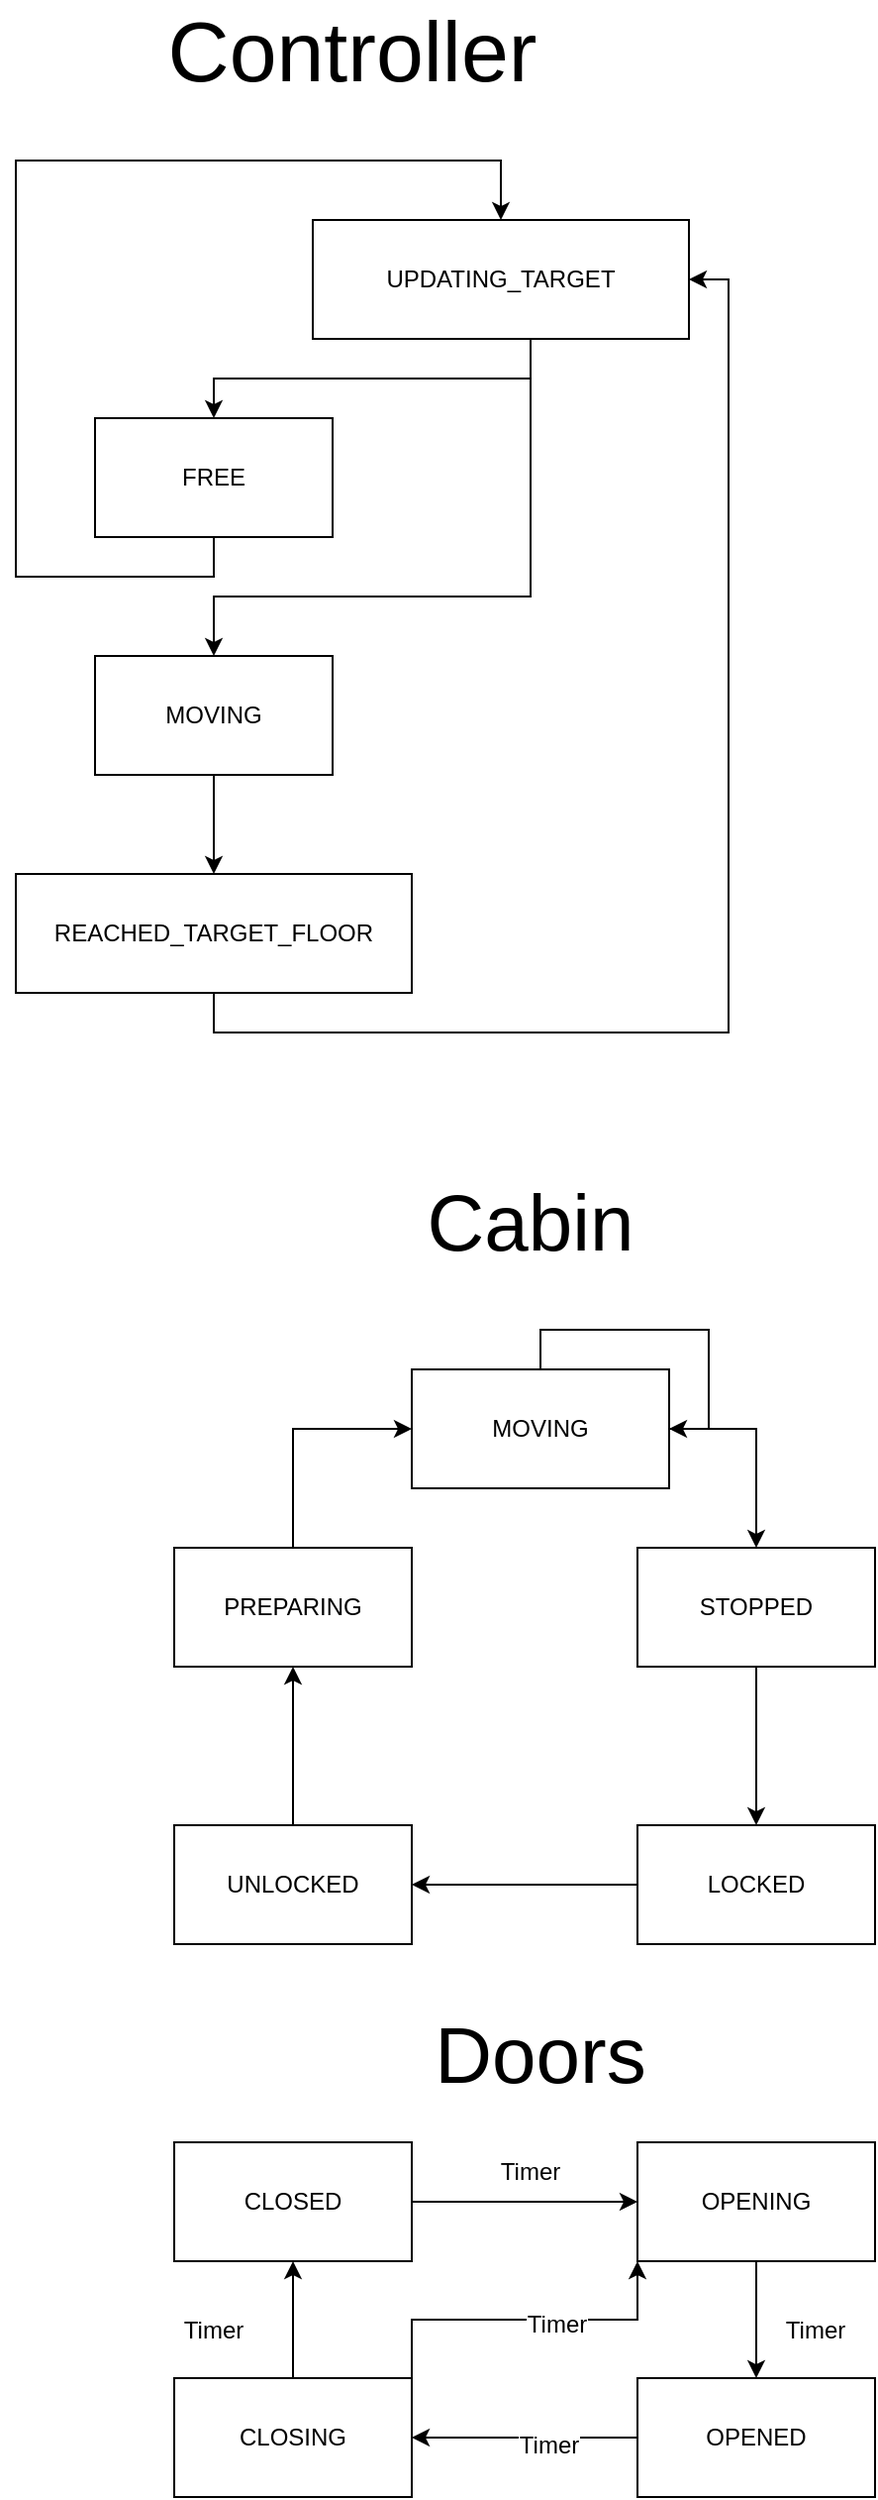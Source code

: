 <mxfile version="18.2.0" type="device"><diagram id="C5RBs43oDa-KdzZeNtuy" name="Page-1"><mxGraphModel dx="1038" dy="1741" grid="1" gridSize="10" guides="1" tooltips="1" connect="1" arrows="1" fold="1" page="1" pageScale="1" pageWidth="827" pageHeight="1169" math="0" shadow="0"><root><mxCell id="WIyWlLk6GJQsqaUBKTNV-0"/><mxCell id="WIyWlLk6GJQsqaUBKTNV-1" parent="WIyWlLk6GJQsqaUBKTNV-0"/><mxCell id="HdMJO_OMeGYhYiuFoTVS-17" style="edgeStyle=orthogonalEdgeStyle;rounded=0;orthogonalLoop=1;jettySize=auto;html=1;exitX=0.5;exitY=1;exitDx=0;exitDy=0;entryX=0.5;entryY=0;entryDx=0;entryDy=0;" edge="1" parent="WIyWlLk6GJQsqaUBKTNV-1" source="HdMJO_OMeGYhYiuFoTVS-0" target="HdMJO_OMeGYhYiuFoTVS-8"><mxGeometry relative="1" as="geometry"><Array as="points"><mxPoint x="200" y="200"/><mxPoint x="100" y="200"/><mxPoint x="100" y="-10"/><mxPoint x="345" y="-10"/></Array></mxGeometry></mxCell><mxCell id="HdMJO_OMeGYhYiuFoTVS-0" value="FREE" style="rounded=0;whiteSpace=wrap;html=1;" vertex="1" parent="WIyWlLk6GJQsqaUBKTNV-1"><mxGeometry x="140" y="120" width="120" height="60" as="geometry"/></mxCell><mxCell id="HdMJO_OMeGYhYiuFoTVS-15" style="edgeStyle=orthogonalEdgeStyle;rounded=0;orthogonalLoop=1;jettySize=auto;html=1;exitX=0.5;exitY=1;exitDx=0;exitDy=0;" edge="1" parent="WIyWlLk6GJQsqaUBKTNV-1" source="HdMJO_OMeGYhYiuFoTVS-1" target="HdMJO_OMeGYhYiuFoTVS-2"><mxGeometry relative="1" as="geometry"/></mxCell><mxCell id="HdMJO_OMeGYhYiuFoTVS-1" value="MOVING" style="rounded=0;whiteSpace=wrap;html=1;" vertex="1" parent="WIyWlLk6GJQsqaUBKTNV-1"><mxGeometry x="140" y="240" width="120" height="60" as="geometry"/></mxCell><mxCell id="HdMJO_OMeGYhYiuFoTVS-24" style="edgeStyle=orthogonalEdgeStyle;rounded=0;orthogonalLoop=1;jettySize=auto;html=1;exitX=0.5;exitY=1;exitDx=0;exitDy=0;entryX=1;entryY=0.5;entryDx=0;entryDy=0;" edge="1" parent="WIyWlLk6GJQsqaUBKTNV-1" source="HdMJO_OMeGYhYiuFoTVS-2" target="HdMJO_OMeGYhYiuFoTVS-8"><mxGeometry relative="1" as="geometry"/></mxCell><mxCell id="HdMJO_OMeGYhYiuFoTVS-2" value="REACHED_TARGET_FLOOR" style="rounded=0;whiteSpace=wrap;html=1;" vertex="1" parent="WIyWlLk6GJQsqaUBKTNV-1"><mxGeometry x="100" y="350" width="200" height="60" as="geometry"/></mxCell><mxCell id="HdMJO_OMeGYhYiuFoTVS-9" style="edgeStyle=orthogonalEdgeStyle;rounded=0;orthogonalLoop=1;jettySize=auto;html=1;exitX=0.5;exitY=1;exitDx=0;exitDy=0;" edge="1" parent="WIyWlLk6GJQsqaUBKTNV-1" source="HdMJO_OMeGYhYiuFoTVS-8" target="HdMJO_OMeGYhYiuFoTVS-0"><mxGeometry relative="1" as="geometry"><Array as="points"><mxPoint x="360" y="70"/><mxPoint x="360" y="100"/><mxPoint x="200" y="100"/></Array></mxGeometry></mxCell><mxCell id="HdMJO_OMeGYhYiuFoTVS-10" style="edgeStyle=orthogonalEdgeStyle;rounded=0;orthogonalLoop=1;jettySize=auto;html=1;exitX=0.5;exitY=1;exitDx=0;exitDy=0;" edge="1" parent="WIyWlLk6GJQsqaUBKTNV-1" source="HdMJO_OMeGYhYiuFoTVS-8" target="HdMJO_OMeGYhYiuFoTVS-1"><mxGeometry relative="1" as="geometry"><Array as="points"><mxPoint x="360" y="70"/><mxPoint x="360" y="210"/><mxPoint x="200" y="210"/></Array></mxGeometry></mxCell><mxCell id="HdMJO_OMeGYhYiuFoTVS-8" value="UPDATING_TARGET" style="rounded=0;whiteSpace=wrap;html=1;" vertex="1" parent="WIyWlLk6GJQsqaUBKTNV-1"><mxGeometry x="250" y="20" width="190" height="60" as="geometry"/></mxCell><mxCell id="HdMJO_OMeGYhYiuFoTVS-25" value="Controller" style="text;html=1;strokeColor=none;fillColor=none;align=center;verticalAlign=middle;whiteSpace=wrap;rounded=0;fontSize=43;" vertex="1" parent="WIyWlLk6GJQsqaUBKTNV-1"><mxGeometry x="240" y="-80" width="60" height="30" as="geometry"/></mxCell><mxCell id="HdMJO_OMeGYhYiuFoTVS-34" style="edgeStyle=orthogonalEdgeStyle;rounded=0;orthogonalLoop=1;jettySize=auto;html=1;exitX=1;exitY=0.5;exitDx=0;exitDy=0;fontSize=12;" edge="1" parent="WIyWlLk6GJQsqaUBKTNV-1" source="HdMJO_OMeGYhYiuFoTVS-26" target="HdMJO_OMeGYhYiuFoTVS-27"><mxGeometry relative="1" as="geometry"/></mxCell><mxCell id="HdMJO_OMeGYhYiuFoTVS-26" value="MOVING" style="rounded=0;whiteSpace=wrap;html=1;fontSize=12;" vertex="1" parent="WIyWlLk6GJQsqaUBKTNV-1"><mxGeometry x="300" y="600" width="130" height="60" as="geometry"/></mxCell><mxCell id="HdMJO_OMeGYhYiuFoTVS-35" style="edgeStyle=orthogonalEdgeStyle;rounded=0;orthogonalLoop=1;jettySize=auto;html=1;exitX=0.5;exitY=1;exitDx=0;exitDy=0;entryX=0.5;entryY=0;entryDx=0;entryDy=0;fontSize=12;" edge="1" parent="WIyWlLk6GJQsqaUBKTNV-1" source="HdMJO_OMeGYhYiuFoTVS-27" target="HdMJO_OMeGYhYiuFoTVS-28"><mxGeometry relative="1" as="geometry"/></mxCell><mxCell id="HdMJO_OMeGYhYiuFoTVS-27" value="STOPPED" style="rounded=0;whiteSpace=wrap;html=1;fontSize=12;" vertex="1" parent="WIyWlLk6GJQsqaUBKTNV-1"><mxGeometry x="414" y="690" width="120" height="60" as="geometry"/></mxCell><mxCell id="HdMJO_OMeGYhYiuFoTVS-36" style="edgeStyle=orthogonalEdgeStyle;rounded=0;orthogonalLoop=1;jettySize=auto;html=1;exitX=0;exitY=0.5;exitDx=0;exitDy=0;entryX=1;entryY=0.5;entryDx=0;entryDy=0;fontSize=12;" edge="1" parent="WIyWlLk6GJQsqaUBKTNV-1" source="HdMJO_OMeGYhYiuFoTVS-28" target="HdMJO_OMeGYhYiuFoTVS-29"><mxGeometry relative="1" as="geometry"/></mxCell><mxCell id="HdMJO_OMeGYhYiuFoTVS-28" value="LOCKED" style="rounded=0;whiteSpace=wrap;html=1;fontSize=12;" vertex="1" parent="WIyWlLk6GJQsqaUBKTNV-1"><mxGeometry x="414" y="830" width="120" height="60" as="geometry"/></mxCell><mxCell id="HdMJO_OMeGYhYiuFoTVS-31" style="edgeStyle=orthogonalEdgeStyle;rounded=0;orthogonalLoop=1;jettySize=auto;html=1;exitX=0.5;exitY=0;exitDx=0;exitDy=0;entryX=0.5;entryY=1;entryDx=0;entryDy=0;fontSize=12;" edge="1" parent="WIyWlLk6GJQsqaUBKTNV-1" source="HdMJO_OMeGYhYiuFoTVS-29" target="HdMJO_OMeGYhYiuFoTVS-30"><mxGeometry relative="1" as="geometry"/></mxCell><mxCell id="HdMJO_OMeGYhYiuFoTVS-29" value="UNLOCKED" style="rounded=0;whiteSpace=wrap;html=1;fontSize=12;" vertex="1" parent="WIyWlLk6GJQsqaUBKTNV-1"><mxGeometry x="180" y="830" width="120" height="60" as="geometry"/></mxCell><mxCell id="HdMJO_OMeGYhYiuFoTVS-32" style="edgeStyle=orthogonalEdgeStyle;rounded=0;orthogonalLoop=1;jettySize=auto;html=1;exitX=0.5;exitY=0;exitDx=0;exitDy=0;entryX=0;entryY=0.5;entryDx=0;entryDy=0;fontSize=12;" edge="1" parent="WIyWlLk6GJQsqaUBKTNV-1" source="HdMJO_OMeGYhYiuFoTVS-30" target="HdMJO_OMeGYhYiuFoTVS-26"><mxGeometry relative="1" as="geometry"/></mxCell><mxCell id="HdMJO_OMeGYhYiuFoTVS-30" value="PREPARING" style="rounded=0;whiteSpace=wrap;html=1;fontSize=12;" vertex="1" parent="WIyWlLk6GJQsqaUBKTNV-1"><mxGeometry x="180" y="690" width="120" height="60" as="geometry"/></mxCell><mxCell id="HdMJO_OMeGYhYiuFoTVS-33" style="edgeStyle=orthogonalEdgeStyle;rounded=0;orthogonalLoop=1;jettySize=auto;html=1;exitX=0.5;exitY=0;exitDx=0;exitDy=0;entryX=1;entryY=0.5;entryDx=0;entryDy=0;fontSize=12;" edge="1" parent="WIyWlLk6GJQsqaUBKTNV-1" source="HdMJO_OMeGYhYiuFoTVS-26" target="HdMJO_OMeGYhYiuFoTVS-26"><mxGeometry relative="1" as="geometry"/></mxCell><mxCell id="HdMJO_OMeGYhYiuFoTVS-37" value="Cabin" style="text;html=1;strokeColor=none;fillColor=none;align=center;verticalAlign=middle;whiteSpace=wrap;rounded=0;fontSize=40;" vertex="1" parent="WIyWlLk6GJQsqaUBKTNV-1"><mxGeometry x="330" y="510" width="60" height="30" as="geometry"/></mxCell><mxCell id="HdMJO_OMeGYhYiuFoTVS-44" style="edgeStyle=orthogonalEdgeStyle;rounded=0;orthogonalLoop=1;jettySize=auto;html=1;exitX=1;exitY=0.5;exitDx=0;exitDy=0;entryX=0;entryY=0.5;entryDx=0;entryDy=0;fontSize=12;" edge="1" parent="WIyWlLk6GJQsqaUBKTNV-1" source="HdMJO_OMeGYhYiuFoTVS-38" target="HdMJO_OMeGYhYiuFoTVS-41"><mxGeometry relative="1" as="geometry"/></mxCell><mxCell id="HdMJO_OMeGYhYiuFoTVS-38" value="CLOSED" style="rounded=0;whiteSpace=wrap;html=1;fontSize=12;" vertex="1" parent="WIyWlLk6GJQsqaUBKTNV-1"><mxGeometry x="180" y="990" width="120" height="60" as="geometry"/></mxCell><mxCell id="HdMJO_OMeGYhYiuFoTVS-46" style="edgeStyle=orthogonalEdgeStyle;rounded=0;orthogonalLoop=1;jettySize=auto;html=1;exitX=0;exitY=0.5;exitDx=0;exitDy=0;entryX=1;entryY=0.5;entryDx=0;entryDy=0;fontSize=12;" edge="1" parent="WIyWlLk6GJQsqaUBKTNV-1" source="HdMJO_OMeGYhYiuFoTVS-40" target="HdMJO_OMeGYhYiuFoTVS-42"><mxGeometry relative="1" as="geometry"/></mxCell><mxCell id="HdMJO_OMeGYhYiuFoTVS-49" value="Timer" style="edgeLabel;html=1;align=center;verticalAlign=middle;resizable=0;points=[];fontSize=12;" vertex="1" connectable="0" parent="HdMJO_OMeGYhYiuFoTVS-46"><mxGeometry x="-0.207" y="4" relative="1" as="geometry"><mxPoint as="offset"/></mxGeometry></mxCell><mxCell id="HdMJO_OMeGYhYiuFoTVS-40" value="OPENED" style="rounded=0;whiteSpace=wrap;html=1;fontSize=12;" vertex="1" parent="WIyWlLk6GJQsqaUBKTNV-1"><mxGeometry x="414" y="1109" width="120" height="60" as="geometry"/></mxCell><mxCell id="HdMJO_OMeGYhYiuFoTVS-45" style="edgeStyle=orthogonalEdgeStyle;rounded=0;orthogonalLoop=1;jettySize=auto;html=1;exitX=0.5;exitY=1;exitDx=0;exitDy=0;fontSize=12;" edge="1" parent="WIyWlLk6GJQsqaUBKTNV-1" source="HdMJO_OMeGYhYiuFoTVS-41" target="HdMJO_OMeGYhYiuFoTVS-40"><mxGeometry relative="1" as="geometry"/></mxCell><mxCell id="HdMJO_OMeGYhYiuFoTVS-41" value="OPENING" style="rounded=0;whiteSpace=wrap;html=1;fontSize=12;" vertex="1" parent="WIyWlLk6GJQsqaUBKTNV-1"><mxGeometry x="414" y="990" width="120" height="60" as="geometry"/></mxCell><mxCell id="HdMJO_OMeGYhYiuFoTVS-43" style="edgeStyle=orthogonalEdgeStyle;rounded=0;orthogonalLoop=1;jettySize=auto;html=1;exitX=0.5;exitY=0;exitDx=0;exitDy=0;entryX=0.5;entryY=1;entryDx=0;entryDy=0;fontSize=12;" edge="1" parent="WIyWlLk6GJQsqaUBKTNV-1" source="HdMJO_OMeGYhYiuFoTVS-42" target="HdMJO_OMeGYhYiuFoTVS-38"><mxGeometry relative="1" as="geometry"/></mxCell><mxCell id="HdMJO_OMeGYhYiuFoTVS-47" style="edgeStyle=orthogonalEdgeStyle;rounded=0;orthogonalLoop=1;jettySize=auto;html=1;exitX=1;exitY=0;exitDx=0;exitDy=0;entryX=0;entryY=1;entryDx=0;entryDy=0;fontSize=12;" edge="1" parent="WIyWlLk6GJQsqaUBKTNV-1" source="HdMJO_OMeGYhYiuFoTVS-42" target="HdMJO_OMeGYhYiuFoTVS-41"><mxGeometry relative="1" as="geometry"/></mxCell><mxCell id="HdMJO_OMeGYhYiuFoTVS-48" value="Timer" style="edgeLabel;html=1;align=center;verticalAlign=middle;resizable=0;points=[];fontSize=12;" vertex="1" connectable="0" parent="HdMJO_OMeGYhYiuFoTVS-47"><mxGeometry x="0.183" y="-1" relative="1" as="geometry"><mxPoint y="1" as="offset"/></mxGeometry></mxCell><mxCell id="HdMJO_OMeGYhYiuFoTVS-42" value="CLOSING" style="rounded=0;whiteSpace=wrap;html=1;fontSize=12;" vertex="1" parent="WIyWlLk6GJQsqaUBKTNV-1"><mxGeometry x="180" y="1109" width="120" height="60" as="geometry"/></mxCell><mxCell id="HdMJO_OMeGYhYiuFoTVS-50" value="Timer" style="text;html=1;strokeColor=none;fillColor=none;align=center;verticalAlign=middle;whiteSpace=wrap;rounded=0;fontSize=12;" vertex="1" parent="WIyWlLk6GJQsqaUBKTNV-1"><mxGeometry x="330" y="990" width="60" height="30" as="geometry"/></mxCell><mxCell id="HdMJO_OMeGYhYiuFoTVS-51" value="Timer" style="text;html=1;strokeColor=none;fillColor=none;align=center;verticalAlign=middle;whiteSpace=wrap;rounded=0;fontSize=12;" vertex="1" parent="WIyWlLk6GJQsqaUBKTNV-1"><mxGeometry x="474" y="1070" width="60" height="30" as="geometry"/></mxCell><mxCell id="HdMJO_OMeGYhYiuFoTVS-52" value="Timer" style="text;html=1;strokeColor=none;fillColor=none;align=center;verticalAlign=middle;whiteSpace=wrap;rounded=0;fontSize=12;" vertex="1" parent="WIyWlLk6GJQsqaUBKTNV-1"><mxGeometry x="170" y="1070" width="60" height="30" as="geometry"/></mxCell><mxCell id="HdMJO_OMeGYhYiuFoTVS-53" value="Doors" style="text;html=1;strokeColor=none;fillColor=none;align=center;verticalAlign=middle;whiteSpace=wrap;rounded=0;fontSize=40;" vertex="1" parent="WIyWlLk6GJQsqaUBKTNV-1"><mxGeometry x="335" y="930" width="60" height="30" as="geometry"/></mxCell></root></mxGraphModel></diagram></mxfile>